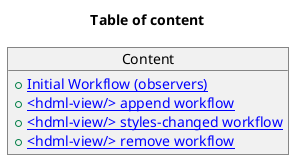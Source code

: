 @startuml index
  title Table of content

  object Content {
    +[[./init_workflow.svg Initial Workflow (observers)]]
    +[[./hdml_view_append.svg <hdml-view/> append workflow]]
    +[[./hdml_view_styles_changed.svg <hdml-view/> styles-changed workflow]]
    +[[./hdml_view_remove.svg <hdml-view/> remove workflow]]
  }
@enduml

@startuml init_workflow
  title Initial Workflow (observers)

  actor User
  participant Window
  control robserver
  control mobserver
  control dispatchImmediate
  control dispatchDelayed

  group #b3e5fc Init
    User -> Window: open

    create dispatchDelayed
    Window -> dispatchDelayed: creates

    create dispatchImmediate
    Window -> dispatchImmediate: creates

    Window -> mobserver: enable
    Window -> robserver: enable
  end

  group #b3e5fc Window Resized
    User -> Window: resize
    Window -> robserver: trigger
    robserver -> dispatchImmediate: run
    dispatchImmediate -> Window: call dispatchEvent(<b>"styles-changed"</b>)
    Window -> : dispatches <b>"styles-changed"</b>
  end

  group #b3e5fc Style Changed
    User -> Window: interact
    Window -> Window: change DOM-element style
    Window -> mobserver: trigger
    mobserver -> dispatchImmediate: run
    dispatchImmediate -> Window: call dispatchEvent(<b>"styles-changed"</b>)
    Window -> : dispatches <b>"styles-changed"</b>
  end

  group #b3e5fc Class Changed
    User -> Window: interact
    Window -> Window: change DOM-element class
    Window -> mobserver: trigger
    mobserver -> dispatchDelayed: run
    ==async==
    dispatchDelayed -> Window: call dispatchEvent(<b>"styles-changed"</b>)
    Window -> : dispatches <b>"styles-changed"</b>
  end
@enduml

@startuml hdml_view_append
  title <hdml-view/> append workflow

  participant Window

  box <hdml-view/> #e0e0e0
    collections AbstractChartElement
    collections HdmlViewElement
  end box

  -> Window: append <hdml-view/>
  Window -> HdmlViewElement: creates new HdmlViewElement()

  group #b3e5fc Pre-Update
    AbstractChartElement <- HdmlViewElement: runs super()
    Window <- AbstractChartElement: creates a shadow DOM
    Window <- AbstractChartElement: attaches styles to a shadow DOM

    group #039be5 connectedCallback
      AbstractChartElement -> HdmlViewElement: runs this.connectedCallback()
      AbstractChartElement <- HdmlViewElement: runs super.connectedCallback()
      AbstractChartElement -> Window: runs addEventListener(<b>"styles-changed"</b>)
    end

    AbstractChartElement -> AbstractChartElement: runs requestUpdate()
  end

  ==async==

  group #b3e5fc Update
    AbstractChartElement -> AbstractChartElement: runs performUpdate()
    AbstractChartElement -> AbstractChartElement: runs shouldUpdate()
    AbstractChartElement -> AbstractChartElement: runs willUpdate()
    AbstractChartElement -> AbstractChartElement: runs update()
    
    group #039be5 render
      AbstractChartElement -> HdmlViewElement: runs render()
      AbstractChartElement <- HdmlViewElement: returns template
    end

    Window <- AbstractChartElement: updates shadow tree
  end

  group #b3e5fc Post-Updated
    group #039be5 fistUpdated
      AbstractChartElement -> HdmlViewElement: runs this.firstUpdated()
      Window <- HdmlViewElement: render canvas in the shadow tree
      AbstractChartElement <- HdmlViewElement: runs super.firstUpdated()
    end

    group #039be5 updated
      AbstractChartElement -> HdmlViewElement: runs this.updated()
      Window <- HdmlViewElement: updates canvas in the shadow tree
      AbstractChartElement <- HdmlViewElement: runs super.updated()
      AbstractChartElement -> : dispatches <b>"updated"</b> event
    end

    AbstractChartElement -> AbstractChartElement: resolves updateComplete
  end
@enduml

@startuml hdml_view_styles_changed
  title <hdml-view/> styles-changed workflow

  actor User
  participant Window

  box <hdml-view/> #e0e0e0
    collections AbstractChartElement
    collections HdmlViewElement
  end box

  User -> Window: interact
  Window -> : dispatches <b>"styles-changed"</b> event
  AbstractChartElement <- : handle <b>"styles-changed"</b> event

  group #b3e5fc Pre-Update
    AbstractChartElement -> AbstractChartElement: runs requestUpdate()
  end

  ==async==

  group #b3e5fc Update
    AbstractChartElement -> AbstractChartElement: runs performUpdate()
    AbstractChartElement -> AbstractChartElement: runs shouldUpdate()
    AbstractChartElement -> AbstractChartElement: runs willUpdate()
    AbstractChartElement -> AbstractChartElement: runs update()
    
    group #039be5 render
      AbstractChartElement -> HdmlViewElement: runs render()
      AbstractChartElement <- HdmlViewElement: returns template
    end

    Window <- AbstractChartElement: updates shadow tree
  end

  group #b3e5fc Post-Updated
    group #039be5 updated
      AbstractChartElement -> HdmlViewElement: runs this.updated()
      Window <- HdmlViewElement: updates canvas in the shadow tree
      AbstractChartElement <- HdmlViewElement: runs super.updated()
      AbstractChartElement -> : dispatches <b>"updated"</b> event
    end

    AbstractChartElement -> AbstractChartElement: resolves updateComplete
  end
@enduml

@startuml hdml_view_remove
  title <hdml-view/> remove workflow

  participant Window

  box <hdml-view/> #e0e0e0
    collections AbstractChartElement
    collections HdmlViewElement
  end box

  -> Window: remove <hdml-view/>

  group #b3e5fc Pre-Update

    group #039be5 disconnectedCallback
      AbstractChartElement -> HdmlViewElement: runs this.disconnectedCallback()
      AbstractChartElement <- HdmlViewElement: runs super.disconnectedCallback()
      AbstractChartElement -> Window: runs removeEventListener(<b>"styles-changed"</b>)
    end

    AbstractChartElement -> AbstractChartElement: runs requestUpdate()
  end
@enduml